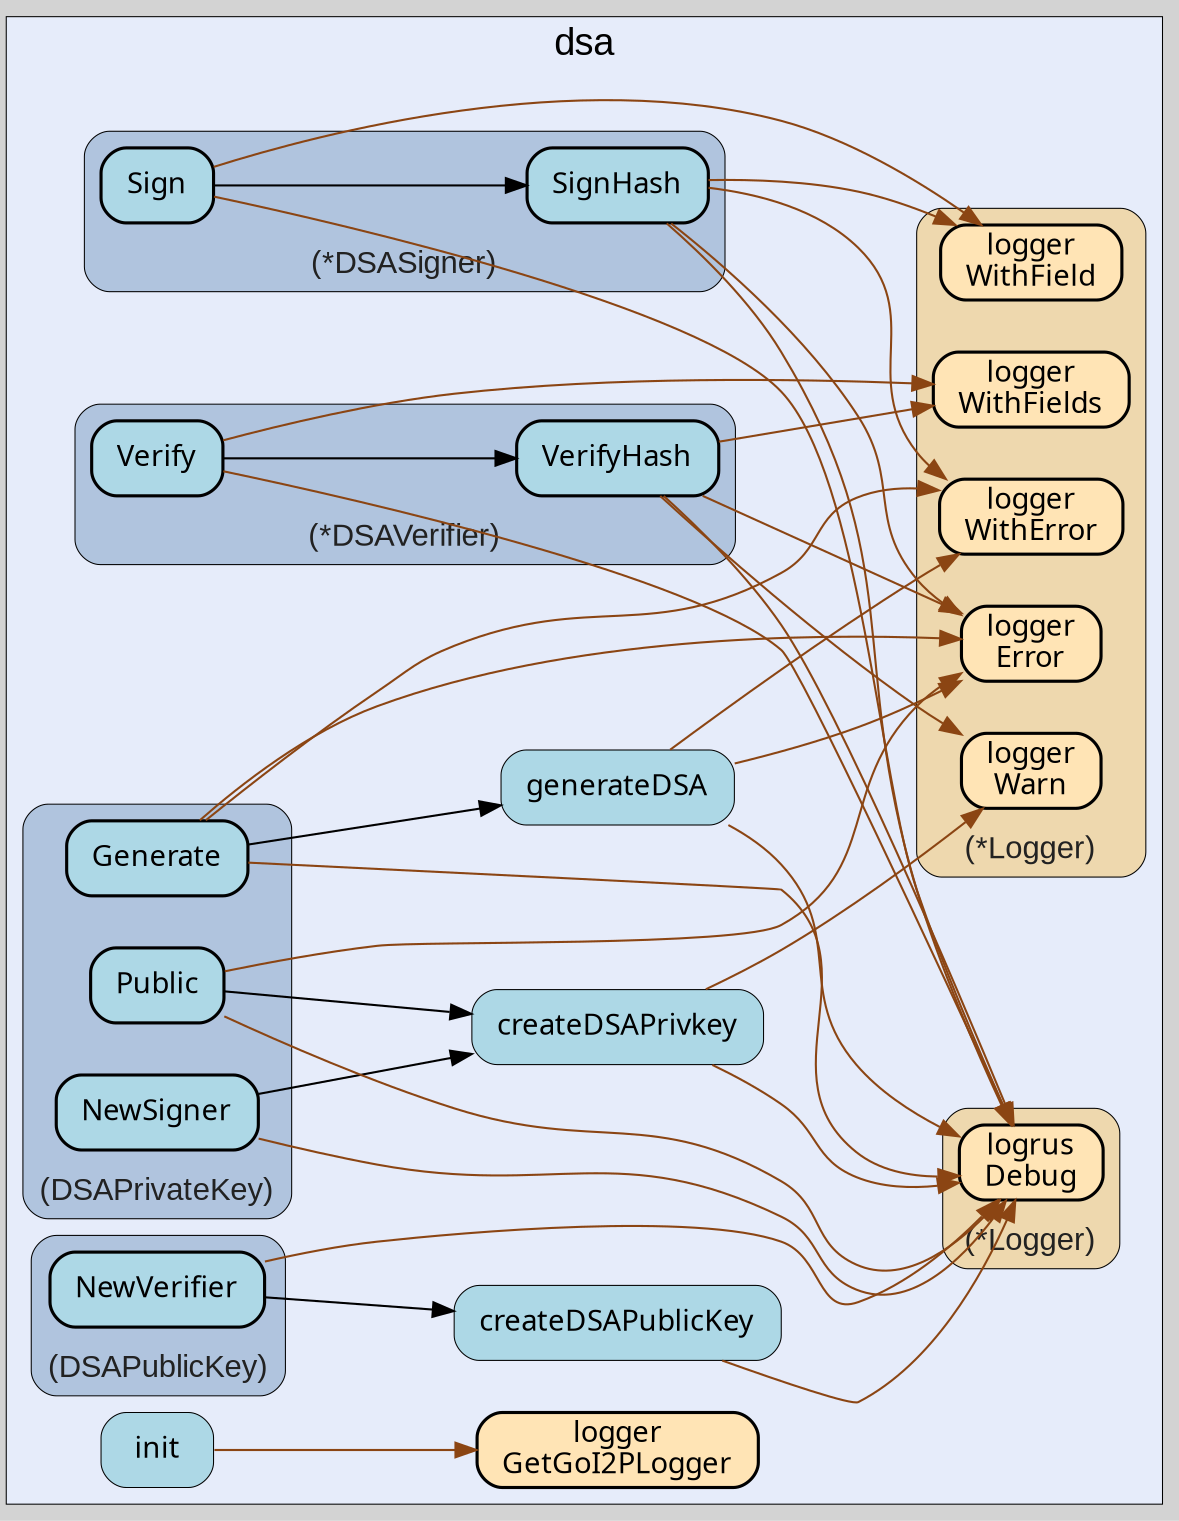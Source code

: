 digraph gocallvis {
    label="";
    labeljust="l";
    fontname="Arial";
    fontsize="14";
    rankdir="LR";
    bgcolor="lightgray";
    style="solid";
    penwidth="0.5";
    pad="0.0";
    nodesep="0.35";

    node [shape="box" style="filled,rounded" fillcolor="honeydew" fontname="Verdana" penwidth="1.0" margin="0.16,0.0"];
    edge [minlen="2"]

    subgraph "cluster_focus" {
        labelloc="t";
labeljust="c";
fontsize="18";
bgcolor="#e6ecfa";
label="dsa";
        
        "github.com/go-i2p/crypto/dsa.init" [ penwidth="0.5" tooltip="github.com/go-i2p/crypto/dsa.init | defined in .:0\nat constants.go:7: calling [github.com/go-i2p/logger.GetGoI2PLogger]" fillcolor="lightblue" label="init" ]
        "github.com/go-i2p/logger.GetGoI2PLogger" [ fillcolor="moccasin" label="logger\nGetGoI2PLogger" penwidth="1.5" tooltip="github.com/go-i2p/logger.GetGoI2PLogger | defined in log.go:120" ]
        "github.com/go-i2p/crypto/dsa.generateDSA" [ label="generateDSA" penwidth="0.5" tooltip="github.com/go-i2p/crypto/dsa.generateDSA | defined in utils.go:11\nat utils.go:12: calling [(*github.com/sirupsen/logrus.Logger).Debug]\nat utils.go:22: calling [(*github.com/sirupsen/logrus.Logger).Debug]\nat utils.go:20: calling [(*github.com/go-i2p/logger.Logger).Error]\nat utils.go:20: calling [(*github.com/go-i2p/logger.Logger).WithError]" fillcolor="lightblue" ]
        "github.com/go-i2p/crypto/dsa.createDSAPublicKey" [ fillcolor="lightblue" label="createDSAPublicKey" penwidth="0.5" tooltip="github.com/go-i2p/crypto/dsa.createDSAPublicKey | defined in utils.go:29\nat utils.go:30: calling [(*github.com/sirupsen/logrus.Logger).Debug]" ]
        "github.com/go-i2p/crypto/dsa.createDSAPrivkey" [ tooltip="github.com/go-i2p/crypto/dsa.createDSAPrivkey | defined in utils.go:39\nat utils.go:53: calling [(*github.com/go-i2p/logger.Logger).Warn]\nat utils.go:40: calling [(*github.com/sirupsen/logrus.Logger).Debug]\nat utils.go:51: calling [(*github.com/sirupsen/logrus.Logger).Debug]" fillcolor="lightblue" label="createDSAPrivkey" penwidth="0.5" ]
        
        subgraph "cluster_*github.com/go-i2p/crypto/dsa.DSASigner" {
        fontsize="15";
fontcolor="#222222";
fillcolor="lightsteelblue";
tooltip="type: *github.com/go-i2p/crypto/dsa.DSASigner";
penwidth="0.5";
labelloc="b";
style="rounded,filled";
label="(*DSASigner)";
        
        "(*github.com/go-i2p/crypto/dsa.DSASigner).Sign" [ tooltip="(*github.com/go-i2p/crypto/dsa.DSASigner).Sign | defined in dsa_signer.go:14\nat dsa_signer.go:17: calling [(*github.com/go-i2p/crypto/dsa.DSASigner).SignHash]\nat dsa_signer.go:15: calling [(*github.com/go-i2p/logger.Logger).WithField]\nat dsa_signer.go:15: calling [(*github.com/sirupsen/logrus.Logger).Debug]" fillcolor="lightblue" label="Sign" penwidth="1.5" ]
        "(*github.com/go-i2p/crypto/dsa.DSASigner).SignHash" [ fillcolor="lightblue" label="SignHash" penwidth="1.5" tooltip="(*github.com/go-i2p/crypto/dsa.DSASigner).SignHash | defined in dsa_signer.go:21\nat dsa_signer.go:22: calling [(*github.com/sirupsen/logrus.Logger).Debug]\nat dsa_signer.go:33: calling [(*github.com/sirupsen/logrus.Logger).Debug]\nat dsa_signer.go:35: calling [(*github.com/go-i2p/logger.Logger).Error]\nat dsa_signer.go:22: calling [(*github.com/go-i2p/logger.Logger).WithField]\nat dsa_signer.go:33: calling [(*github.com/go-i2p/logger.Logger).WithField]\nat dsa_signer.go:35: calling [(*github.com/go-i2p/logger.Logger).WithError]" ]
        
    }

        subgraph "cluster_*github.com/go-i2p/crypto/dsa.DSAVerifier" {
        penwidth="0.5";
labelloc="b";
style="rounded,filled";
fillcolor="lightsteelblue";
tooltip="type: *github.com/go-i2p/crypto/dsa.DSAVerifier";
fontsize="15";
fontcolor="#222222";
label="(*DSAVerifier)";
        
        "(*github.com/go-i2p/crypto/dsa.DSAVerifier).VerifyHash" [ tooltip="(*github.com/go-i2p/crypto/dsa.DSAVerifier).VerifyHash | defined in dsa_verifier.go:28\nat dsa_verifier.go:32: calling [(*github.com/sirupsen/logrus.Logger).Debug]\nat dsa_verifier.go:38: calling [(*github.com/sirupsen/logrus.Logger).Debug]\nat dsa_verifier.go:41: calling [(*github.com/go-i2p/logger.Logger).Warn]\nat dsa_verifier.go:45: calling [(*github.com/go-i2p/logger.Logger).Error]\nat dsa_verifier.go:29: calling [(*github.com/go-i2p/logger.Logger).WithFields]" fillcolor="lightblue" label="VerifyHash" penwidth="1.5" ]
        "(*github.com/go-i2p/crypto/dsa.DSAVerifier).Verify" [ label="Verify" penwidth="1.5" tooltip="(*github.com/go-i2p/crypto/dsa.DSAVerifier).Verify | defined in dsa_verifier.go:17\nat dsa_verifier.go:23: calling [(*github.com/go-i2p/crypto/dsa.DSAVerifier).VerifyHash]\nat dsa_verifier.go:21: calling [(*github.com/sirupsen/logrus.Logger).Debug]\nat dsa_verifier.go:18: calling [(*github.com/go-i2p/logger.Logger).WithFields]" fillcolor="lightblue" ]
        
    }

        subgraph "cluster_*github.com/go-i2p/logger.Logger" {
        tooltip="type: *github.com/go-i2p/logger.Logger";
penwidth="0.5";
fontsize="15";
fontcolor="#222222";
labelloc="b";
style="rounded,filled";
fillcolor="wheat2";
label="(*Logger)";
        
        "(*github.com/go-i2p/logger.Logger).WithFields" [ label="logger\nWithFields" penwidth="1.5" tooltip="(*github.com/go-i2p/logger.Logger).WithFields | defined in log.go:60" fillcolor="moccasin" ]
        "(*github.com/go-i2p/logger.Logger).Error" [ penwidth="1.5" tooltip="(*github.com/go-i2p/logger.Logger).Error | defined in log.go:42" fillcolor="moccasin" label="logger\nError" ]
        "(*github.com/go-i2p/logger.Logger).Warn" [ fillcolor="moccasin" label="logger\nWarn" penwidth="1.5" tooltip="(*github.com/go-i2p/logger.Logger).Warn | defined in log.go:30" ]
        "(*github.com/go-i2p/logger.Logger).WithError" [ label="logger\nWithError" penwidth="1.5" tooltip="(*github.com/go-i2p/logger.Logger).WithError | defined in log.go:66" fillcolor="moccasin" ]
        "(*github.com/go-i2p/logger.Logger).WithField" [ fillcolor="moccasin" label="logger\nWithField" penwidth="1.5" tooltip="(*github.com/go-i2p/logger.Logger).WithField | defined in log.go:54" ]
        
    }

        subgraph "cluster_*github.com/sirupsen/logrus.Logger" {
        tooltip="type: *github.com/sirupsen/logrus.Logger";
penwidth="0.5";
fontsize="15";
fontcolor="#222222";
labelloc="b";
style="rounded,filled";
fillcolor="wheat2";
label="(*Logger)";
        
        "(*github.com/sirupsen/logrus.Logger).Debug" [ fillcolor="moccasin" label="logrus\nDebug" penwidth="1.5" tooltip="(*github.com/sirupsen/logrus.Logger).Debug | defined in logger.go:221" ]
        
    }

        subgraph "cluster_github.com/go-i2p/crypto/dsa.DSAPrivateKey" {
        tooltip="type: github.com/go-i2p/crypto/dsa.DSAPrivateKey";
penwidth="0.5";
fontcolor="#222222";
labelloc="b";
fillcolor="lightsteelblue";
label="(DSAPrivateKey)";
fontsize="15";
style="rounded,filled";
        
        "(github.com/go-i2p/crypto/dsa.DSAPrivateKey).Generate" [ fillcolor="lightblue" label="Generate" penwidth="1.5" tooltip="(github.com/go-i2p/crypto/dsa.DSAPrivateKey).Generate | defined in dsa_public_key.go:26\nat dsa_public_key.go:29: calling [github.com/go-i2p/crypto/dsa.generateDSA]\nat dsa_public_key.go:35: calling [(*github.com/go-i2p/logger.Logger).Error]\nat dsa_public_key.go:27: calling [(*github.com/sirupsen/logrus.Logger).Debug]\nat dsa_public_key.go:33: calling [(*github.com/sirupsen/logrus.Logger).Debug]\nat dsa_public_key.go:35: calling [(*github.com/go-i2p/logger.Logger).WithError]" ]
        "(github.com/go-i2p/crypto/dsa.DSAPrivateKey).NewSigner" [ label="NewSigner" penwidth="1.5" tooltip="(github.com/go-i2p/crypto/dsa.DSAPrivateKey).NewSigner | defined in dsa_private_key.go:12\nat dsa_private_key.go:13: calling [(*github.com/sirupsen/logrus.Logger).Debug]\nat dsa_private_key.go:15: calling [github.com/go-i2p/crypto/dsa.createDSAPrivkey]" fillcolor="lightblue" ]
        "(github.com/go-i2p/crypto/dsa.DSAPrivateKey).Public" [ tooltip="(github.com/go-i2p/crypto/dsa.DSAPrivateKey).Public | defined in dsa_private_key.go:20\nat dsa_private_key.go:21: calling [github.com/go-i2p/crypto/dsa.createDSAPrivkey]\nat dsa_private_key.go:23: calling [(*github.com/go-i2p/logger.Logger).Error]\nat dsa_private_key.go:27: calling [(*github.com/sirupsen/logrus.Logger).Debug]" fillcolor="lightblue" label="Public" penwidth="1.5" ]
        
    }

        subgraph "cluster_github.com/go-i2p/crypto/dsa.DSAPublicKey" {
        penwidth="0.5";
fontsize="15";
fontcolor="#222222";
labelloc="b";
label="(DSAPublicKey)";
tooltip="type: github.com/go-i2p/crypto/dsa.DSAPublicKey";
style="rounded,filled";
fillcolor="lightsteelblue";
        
        "(github.com/go-i2p/crypto/dsa.DSAPublicKey).NewVerifier" [ fillcolor="lightblue" label="NewVerifier" penwidth="1.5" tooltip="(github.com/go-i2p/crypto/dsa.DSAPublicKey).NewVerifier | defined in dsa_public_key.go:18\nat dsa_public_key.go:19: calling [(*github.com/sirupsen/logrus.Logger).Debug]\nat dsa_public_key.go:21: calling [github.com/go-i2p/crypto/dsa.createDSAPublicKey]" ]
        
    }

    }

    "(*github.com/go-i2p/crypto/dsa.DSAVerifier).VerifyHash" -> "(*github.com/sirupsen/logrus.Logger).Debug" [ color="saddlebrown" tooltip="at dsa_verifier.go:32: calling [(*github.com/sirupsen/logrus.Logger).Debug]\nat dsa_verifier.go:38: calling [(*github.com/sirupsen/logrus.Logger).Debug]" ]
    "(*github.com/go-i2p/crypto/dsa.DSAVerifier).VerifyHash" -> "(*github.com/go-i2p/logger.Logger).Warn" [ color="saddlebrown" tooltip="at dsa_verifier.go:41: calling [(*github.com/go-i2p/logger.Logger).Warn]" ]
    "(github.com/go-i2p/crypto/dsa.DSAPrivateKey).Public" -> "github.com/go-i2p/crypto/dsa.createDSAPrivkey" [ tooltip="at dsa_private_key.go:21: calling [github.com/go-i2p/crypto/dsa.createDSAPrivkey]" ]
    "(*github.com/go-i2p/crypto/dsa.DSASigner).SignHash" -> "(*github.com/sirupsen/logrus.Logger).Debug" [ color="saddlebrown" tooltip="at dsa_signer.go:22: calling [(*github.com/sirupsen/logrus.Logger).Debug]\nat dsa_signer.go:33: calling [(*github.com/sirupsen/logrus.Logger).Debug]" ]
    "(*github.com/go-i2p/crypto/dsa.DSASigner).SignHash" -> "(*github.com/go-i2p/logger.Logger).Error" [ tooltip="at dsa_signer.go:35: calling [(*github.com/go-i2p/logger.Logger).Error]" color="saddlebrown" ]
    "(*github.com/go-i2p/crypto/dsa.DSAVerifier).Verify" -> "(*github.com/go-i2p/crypto/dsa.DSAVerifier).VerifyHash" [ tooltip="at dsa_verifier.go:23: calling [(*github.com/go-i2p/crypto/dsa.DSAVerifier).VerifyHash]" ]
    "(github.com/go-i2p/crypto/dsa.DSAPrivateKey).NewSigner" -> "(*github.com/sirupsen/logrus.Logger).Debug" [ color="saddlebrown" tooltip="at dsa_private_key.go:13: calling [(*github.com/sirupsen/logrus.Logger).Debug]" ]
    "(github.com/go-i2p/crypto/dsa.DSAPrivateKey).Generate" -> "github.com/go-i2p/crypto/dsa.generateDSA" [ tooltip="at dsa_public_key.go:29: calling [github.com/go-i2p/crypto/dsa.generateDSA]" ]
    "(github.com/go-i2p/crypto/dsa.DSAPrivateKey).Generate" -> "(*github.com/go-i2p/logger.Logger).Error" [ color="saddlebrown" tooltip="at dsa_public_key.go:35: calling [(*github.com/go-i2p/logger.Logger).Error]" ]
    "github.com/go-i2p/crypto/dsa.createDSAPublicKey" -> "(*github.com/sirupsen/logrus.Logger).Debug" [ color="saddlebrown" tooltip="at utils.go:30: calling [(*github.com/sirupsen/logrus.Logger).Debug]" ]
    "(*github.com/go-i2p/crypto/dsa.DSAVerifier).VerifyHash" -> "(*github.com/go-i2p/logger.Logger).Error" [ color="saddlebrown" tooltip="at dsa_verifier.go:45: calling [(*github.com/go-i2p/logger.Logger).Error]" ]
    "github.com/go-i2p/crypto/dsa.init" -> "github.com/go-i2p/logger.GetGoI2PLogger" [ color="saddlebrown" tooltip="at constants.go:7: calling [github.com/go-i2p/logger.GetGoI2PLogger]" ]
    "(github.com/go-i2p/crypto/dsa.DSAPrivateKey).Generate" -> "(*github.com/sirupsen/logrus.Logger).Debug" [ color="saddlebrown" tooltip="at dsa_public_key.go:27: calling [(*github.com/sirupsen/logrus.Logger).Debug]\nat dsa_public_key.go:33: calling [(*github.com/sirupsen/logrus.Logger).Debug]" ]
    "(*github.com/go-i2p/crypto/dsa.DSASigner).SignHash" -> "(*github.com/go-i2p/logger.Logger).WithField" [ color="saddlebrown" tooltip="at dsa_signer.go:22: calling [(*github.com/go-i2p/logger.Logger).WithField]\nat dsa_signer.go:33: calling [(*github.com/go-i2p/logger.Logger).WithField]" ]
    "github.com/go-i2p/crypto/dsa.createDSAPrivkey" -> "(*github.com/go-i2p/logger.Logger).Warn" [ tooltip="at utils.go:53: calling [(*github.com/go-i2p/logger.Logger).Warn]" color="saddlebrown" ]
    "(*github.com/go-i2p/crypto/dsa.DSAVerifier).Verify" -> "(*github.com/sirupsen/logrus.Logger).Debug" [ color="saddlebrown" tooltip="at dsa_verifier.go:21: calling [(*github.com/sirupsen/logrus.Logger).Debug]" ]
    "(*github.com/go-i2p/crypto/dsa.DSAVerifier).VerifyHash" -> "(*github.com/go-i2p/logger.Logger).WithFields" [ tooltip="at dsa_verifier.go:29: calling [(*github.com/go-i2p/logger.Logger).WithFields]" color="saddlebrown" ]
    "github.com/go-i2p/crypto/dsa.generateDSA" -> "(*github.com/sirupsen/logrus.Logger).Debug" [ color="saddlebrown" tooltip="at utils.go:12: calling [(*github.com/sirupsen/logrus.Logger).Debug]\nat utils.go:22: calling [(*github.com/sirupsen/logrus.Logger).Debug]" ]
    "github.com/go-i2p/crypto/dsa.generateDSA" -> "(*github.com/go-i2p/logger.Logger).Error" [ color="saddlebrown" tooltip="at utils.go:20: calling [(*github.com/go-i2p/logger.Logger).Error]" ]
    "(github.com/go-i2p/crypto/dsa.DSAPublicKey).NewVerifier" -> "(*github.com/sirupsen/logrus.Logger).Debug" [ tooltip="at dsa_public_key.go:19: calling [(*github.com/sirupsen/logrus.Logger).Debug]" color="saddlebrown" ]
    "(github.com/go-i2p/crypto/dsa.DSAPrivateKey).NewSigner" -> "github.com/go-i2p/crypto/dsa.createDSAPrivkey" [ tooltip="at dsa_private_key.go:15: calling [github.com/go-i2p/crypto/dsa.createDSAPrivkey]" ]
    "(*github.com/go-i2p/crypto/dsa.DSASigner).SignHash" -> "(*github.com/go-i2p/logger.Logger).WithError" [ color="saddlebrown" tooltip="at dsa_signer.go:35: calling [(*github.com/go-i2p/logger.Logger).WithError]" ]
    "(github.com/go-i2p/crypto/dsa.DSAPublicKey).NewVerifier" -> "github.com/go-i2p/crypto/dsa.createDSAPublicKey" [ tooltip="at dsa_public_key.go:21: calling [github.com/go-i2p/crypto/dsa.createDSAPublicKey]" ]
    "github.com/go-i2p/crypto/dsa.createDSAPrivkey" -> "(*github.com/sirupsen/logrus.Logger).Debug" [ color="saddlebrown" tooltip="at utils.go:40: calling [(*github.com/sirupsen/logrus.Logger).Debug]\nat utils.go:51: calling [(*github.com/sirupsen/logrus.Logger).Debug]" ]
    "(github.com/go-i2p/crypto/dsa.DSAPrivateKey).Public" -> "(*github.com/go-i2p/logger.Logger).Error" [ color="saddlebrown" tooltip="at dsa_private_key.go:23: calling [(*github.com/go-i2p/logger.Logger).Error]" ]
    "(*github.com/go-i2p/crypto/dsa.DSASigner).Sign" -> "(*github.com/go-i2p/crypto/dsa.DSASigner).SignHash" [ tooltip="at dsa_signer.go:17: calling [(*github.com/go-i2p/crypto/dsa.DSASigner).SignHash]" ]
    "(github.com/go-i2p/crypto/dsa.DSAPrivateKey).Public" -> "(*github.com/sirupsen/logrus.Logger).Debug" [ tooltip="at dsa_private_key.go:27: calling [(*github.com/sirupsen/logrus.Logger).Debug]" color="saddlebrown" ]
    "github.com/go-i2p/crypto/dsa.generateDSA" -> "(*github.com/go-i2p/logger.Logger).WithError" [ color="saddlebrown" tooltip="at utils.go:20: calling [(*github.com/go-i2p/logger.Logger).WithError]" ]
    "(github.com/go-i2p/crypto/dsa.DSAPrivateKey).Generate" -> "(*github.com/go-i2p/logger.Logger).WithError" [ color="saddlebrown" tooltip="at dsa_public_key.go:35: calling [(*github.com/go-i2p/logger.Logger).WithError]" ]
    "(*github.com/go-i2p/crypto/dsa.DSASigner).Sign" -> "(*github.com/go-i2p/logger.Logger).WithField" [ color="saddlebrown" tooltip="at dsa_signer.go:15: calling [(*github.com/go-i2p/logger.Logger).WithField]" ]
    "(*github.com/go-i2p/crypto/dsa.DSASigner).Sign" -> "(*github.com/sirupsen/logrus.Logger).Debug" [ color="saddlebrown" tooltip="at dsa_signer.go:15: calling [(*github.com/sirupsen/logrus.Logger).Debug]" ]
    "(*github.com/go-i2p/crypto/dsa.DSAVerifier).Verify" -> "(*github.com/go-i2p/logger.Logger).WithFields" [ color="saddlebrown" tooltip="at dsa_verifier.go:18: calling [(*github.com/go-i2p/logger.Logger).WithFields]" ]
}
